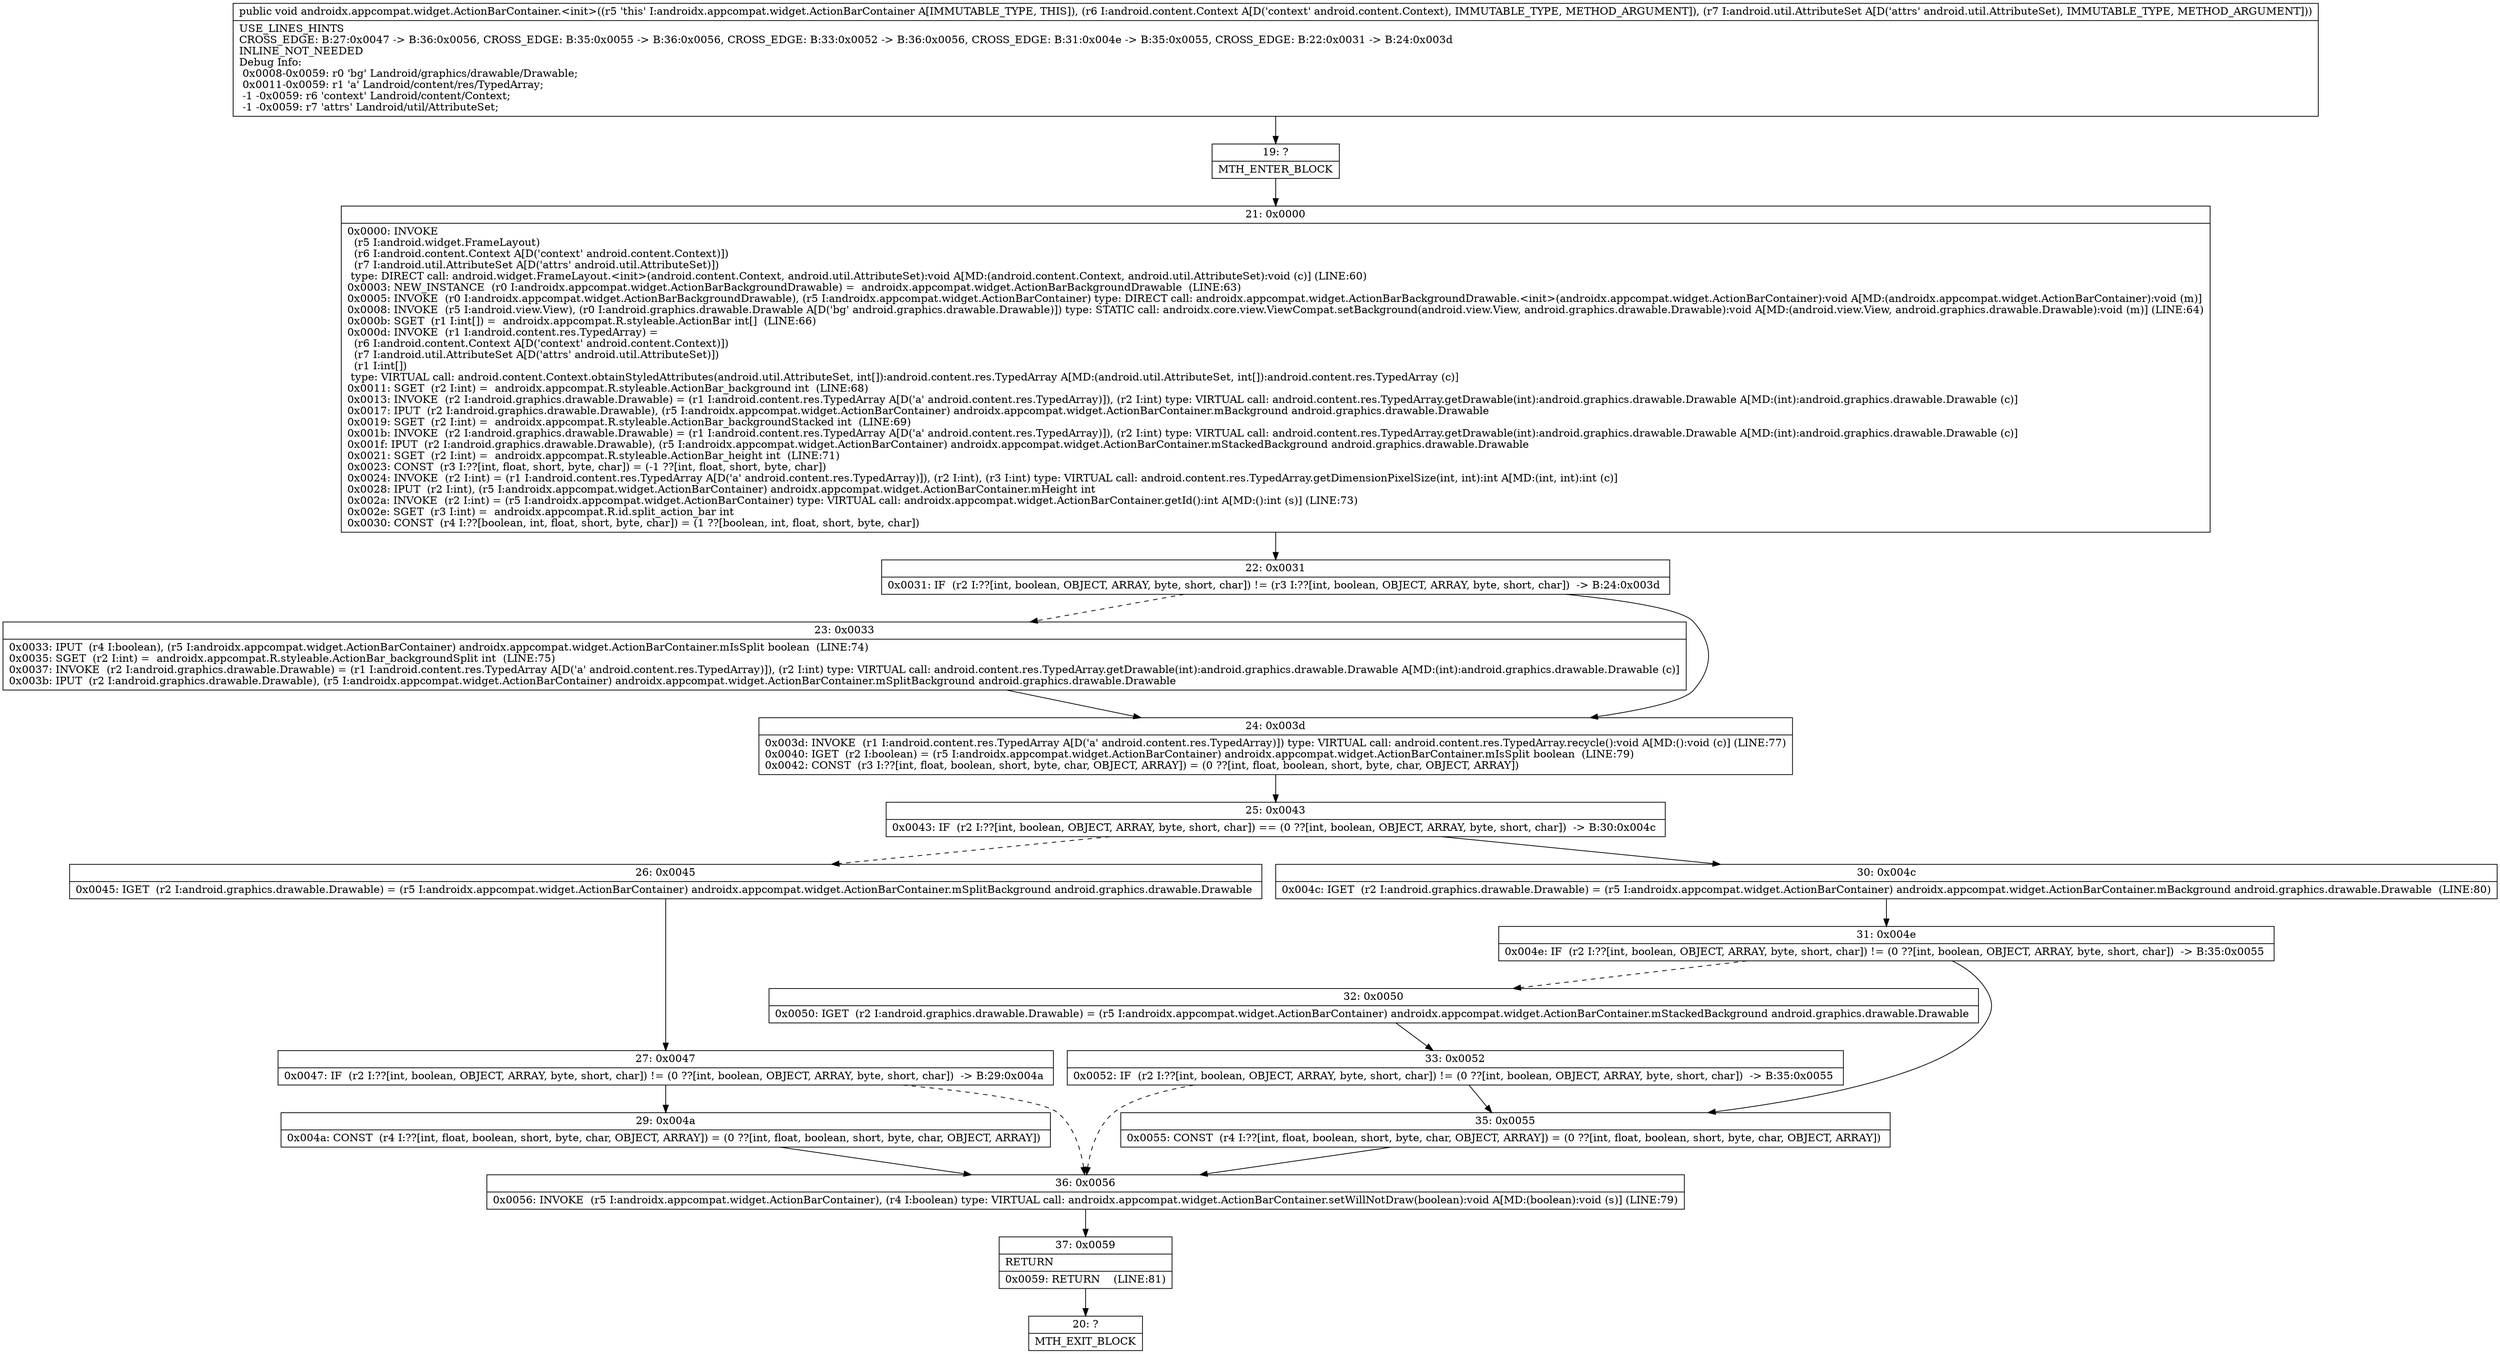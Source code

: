 digraph "CFG forandroidx.appcompat.widget.ActionBarContainer.\<init\>(Landroid\/content\/Context;Landroid\/util\/AttributeSet;)V" {
Node_19 [shape=record,label="{19\:\ ?|MTH_ENTER_BLOCK\l}"];
Node_21 [shape=record,label="{21\:\ 0x0000|0x0000: INVOKE  \l  (r5 I:android.widget.FrameLayout)\l  (r6 I:android.content.Context A[D('context' android.content.Context)])\l  (r7 I:android.util.AttributeSet A[D('attrs' android.util.AttributeSet)])\l type: DIRECT call: android.widget.FrameLayout.\<init\>(android.content.Context, android.util.AttributeSet):void A[MD:(android.content.Context, android.util.AttributeSet):void (c)] (LINE:60)\l0x0003: NEW_INSTANCE  (r0 I:androidx.appcompat.widget.ActionBarBackgroundDrawable) =  androidx.appcompat.widget.ActionBarBackgroundDrawable  (LINE:63)\l0x0005: INVOKE  (r0 I:androidx.appcompat.widget.ActionBarBackgroundDrawable), (r5 I:androidx.appcompat.widget.ActionBarContainer) type: DIRECT call: androidx.appcompat.widget.ActionBarBackgroundDrawable.\<init\>(androidx.appcompat.widget.ActionBarContainer):void A[MD:(androidx.appcompat.widget.ActionBarContainer):void (m)]\l0x0008: INVOKE  (r5 I:android.view.View), (r0 I:android.graphics.drawable.Drawable A[D('bg' android.graphics.drawable.Drawable)]) type: STATIC call: androidx.core.view.ViewCompat.setBackground(android.view.View, android.graphics.drawable.Drawable):void A[MD:(android.view.View, android.graphics.drawable.Drawable):void (m)] (LINE:64)\l0x000b: SGET  (r1 I:int[]) =  androidx.appcompat.R.styleable.ActionBar int[]  (LINE:66)\l0x000d: INVOKE  (r1 I:android.content.res.TypedArray) = \l  (r6 I:android.content.Context A[D('context' android.content.Context)])\l  (r7 I:android.util.AttributeSet A[D('attrs' android.util.AttributeSet)])\l  (r1 I:int[])\l type: VIRTUAL call: android.content.Context.obtainStyledAttributes(android.util.AttributeSet, int[]):android.content.res.TypedArray A[MD:(android.util.AttributeSet, int[]):android.content.res.TypedArray (c)]\l0x0011: SGET  (r2 I:int) =  androidx.appcompat.R.styleable.ActionBar_background int  (LINE:68)\l0x0013: INVOKE  (r2 I:android.graphics.drawable.Drawable) = (r1 I:android.content.res.TypedArray A[D('a' android.content.res.TypedArray)]), (r2 I:int) type: VIRTUAL call: android.content.res.TypedArray.getDrawable(int):android.graphics.drawable.Drawable A[MD:(int):android.graphics.drawable.Drawable (c)]\l0x0017: IPUT  (r2 I:android.graphics.drawable.Drawable), (r5 I:androidx.appcompat.widget.ActionBarContainer) androidx.appcompat.widget.ActionBarContainer.mBackground android.graphics.drawable.Drawable \l0x0019: SGET  (r2 I:int) =  androidx.appcompat.R.styleable.ActionBar_backgroundStacked int  (LINE:69)\l0x001b: INVOKE  (r2 I:android.graphics.drawable.Drawable) = (r1 I:android.content.res.TypedArray A[D('a' android.content.res.TypedArray)]), (r2 I:int) type: VIRTUAL call: android.content.res.TypedArray.getDrawable(int):android.graphics.drawable.Drawable A[MD:(int):android.graphics.drawable.Drawable (c)]\l0x001f: IPUT  (r2 I:android.graphics.drawable.Drawable), (r5 I:androidx.appcompat.widget.ActionBarContainer) androidx.appcompat.widget.ActionBarContainer.mStackedBackground android.graphics.drawable.Drawable \l0x0021: SGET  (r2 I:int) =  androidx.appcompat.R.styleable.ActionBar_height int  (LINE:71)\l0x0023: CONST  (r3 I:??[int, float, short, byte, char]) = (\-1 ??[int, float, short, byte, char]) \l0x0024: INVOKE  (r2 I:int) = (r1 I:android.content.res.TypedArray A[D('a' android.content.res.TypedArray)]), (r2 I:int), (r3 I:int) type: VIRTUAL call: android.content.res.TypedArray.getDimensionPixelSize(int, int):int A[MD:(int, int):int (c)]\l0x0028: IPUT  (r2 I:int), (r5 I:androidx.appcompat.widget.ActionBarContainer) androidx.appcompat.widget.ActionBarContainer.mHeight int \l0x002a: INVOKE  (r2 I:int) = (r5 I:androidx.appcompat.widget.ActionBarContainer) type: VIRTUAL call: androidx.appcompat.widget.ActionBarContainer.getId():int A[MD:():int (s)] (LINE:73)\l0x002e: SGET  (r3 I:int) =  androidx.appcompat.R.id.split_action_bar int \l0x0030: CONST  (r4 I:??[boolean, int, float, short, byte, char]) = (1 ??[boolean, int, float, short, byte, char]) \l}"];
Node_22 [shape=record,label="{22\:\ 0x0031|0x0031: IF  (r2 I:??[int, boolean, OBJECT, ARRAY, byte, short, char]) != (r3 I:??[int, boolean, OBJECT, ARRAY, byte, short, char])  \-\> B:24:0x003d \l}"];
Node_23 [shape=record,label="{23\:\ 0x0033|0x0033: IPUT  (r4 I:boolean), (r5 I:androidx.appcompat.widget.ActionBarContainer) androidx.appcompat.widget.ActionBarContainer.mIsSplit boolean  (LINE:74)\l0x0035: SGET  (r2 I:int) =  androidx.appcompat.R.styleable.ActionBar_backgroundSplit int  (LINE:75)\l0x0037: INVOKE  (r2 I:android.graphics.drawable.Drawable) = (r1 I:android.content.res.TypedArray A[D('a' android.content.res.TypedArray)]), (r2 I:int) type: VIRTUAL call: android.content.res.TypedArray.getDrawable(int):android.graphics.drawable.Drawable A[MD:(int):android.graphics.drawable.Drawable (c)]\l0x003b: IPUT  (r2 I:android.graphics.drawable.Drawable), (r5 I:androidx.appcompat.widget.ActionBarContainer) androidx.appcompat.widget.ActionBarContainer.mSplitBackground android.graphics.drawable.Drawable \l}"];
Node_24 [shape=record,label="{24\:\ 0x003d|0x003d: INVOKE  (r1 I:android.content.res.TypedArray A[D('a' android.content.res.TypedArray)]) type: VIRTUAL call: android.content.res.TypedArray.recycle():void A[MD:():void (c)] (LINE:77)\l0x0040: IGET  (r2 I:boolean) = (r5 I:androidx.appcompat.widget.ActionBarContainer) androidx.appcompat.widget.ActionBarContainer.mIsSplit boolean  (LINE:79)\l0x0042: CONST  (r3 I:??[int, float, boolean, short, byte, char, OBJECT, ARRAY]) = (0 ??[int, float, boolean, short, byte, char, OBJECT, ARRAY]) \l}"];
Node_25 [shape=record,label="{25\:\ 0x0043|0x0043: IF  (r2 I:??[int, boolean, OBJECT, ARRAY, byte, short, char]) == (0 ??[int, boolean, OBJECT, ARRAY, byte, short, char])  \-\> B:30:0x004c \l}"];
Node_26 [shape=record,label="{26\:\ 0x0045|0x0045: IGET  (r2 I:android.graphics.drawable.Drawable) = (r5 I:androidx.appcompat.widget.ActionBarContainer) androidx.appcompat.widget.ActionBarContainer.mSplitBackground android.graphics.drawable.Drawable \l}"];
Node_27 [shape=record,label="{27\:\ 0x0047|0x0047: IF  (r2 I:??[int, boolean, OBJECT, ARRAY, byte, short, char]) != (0 ??[int, boolean, OBJECT, ARRAY, byte, short, char])  \-\> B:29:0x004a \l}"];
Node_29 [shape=record,label="{29\:\ 0x004a|0x004a: CONST  (r4 I:??[int, float, boolean, short, byte, char, OBJECT, ARRAY]) = (0 ??[int, float, boolean, short, byte, char, OBJECT, ARRAY]) \l}"];
Node_36 [shape=record,label="{36\:\ 0x0056|0x0056: INVOKE  (r5 I:androidx.appcompat.widget.ActionBarContainer), (r4 I:boolean) type: VIRTUAL call: androidx.appcompat.widget.ActionBarContainer.setWillNotDraw(boolean):void A[MD:(boolean):void (s)] (LINE:79)\l}"];
Node_37 [shape=record,label="{37\:\ 0x0059|RETURN\l|0x0059: RETURN    (LINE:81)\l}"];
Node_20 [shape=record,label="{20\:\ ?|MTH_EXIT_BLOCK\l}"];
Node_30 [shape=record,label="{30\:\ 0x004c|0x004c: IGET  (r2 I:android.graphics.drawable.Drawable) = (r5 I:androidx.appcompat.widget.ActionBarContainer) androidx.appcompat.widget.ActionBarContainer.mBackground android.graphics.drawable.Drawable  (LINE:80)\l}"];
Node_31 [shape=record,label="{31\:\ 0x004e|0x004e: IF  (r2 I:??[int, boolean, OBJECT, ARRAY, byte, short, char]) != (0 ??[int, boolean, OBJECT, ARRAY, byte, short, char])  \-\> B:35:0x0055 \l}"];
Node_32 [shape=record,label="{32\:\ 0x0050|0x0050: IGET  (r2 I:android.graphics.drawable.Drawable) = (r5 I:androidx.appcompat.widget.ActionBarContainer) androidx.appcompat.widget.ActionBarContainer.mStackedBackground android.graphics.drawable.Drawable \l}"];
Node_33 [shape=record,label="{33\:\ 0x0052|0x0052: IF  (r2 I:??[int, boolean, OBJECT, ARRAY, byte, short, char]) != (0 ??[int, boolean, OBJECT, ARRAY, byte, short, char])  \-\> B:35:0x0055 \l}"];
Node_35 [shape=record,label="{35\:\ 0x0055|0x0055: CONST  (r4 I:??[int, float, boolean, short, byte, char, OBJECT, ARRAY]) = (0 ??[int, float, boolean, short, byte, char, OBJECT, ARRAY]) \l}"];
MethodNode[shape=record,label="{public void androidx.appcompat.widget.ActionBarContainer.\<init\>((r5 'this' I:androidx.appcompat.widget.ActionBarContainer A[IMMUTABLE_TYPE, THIS]), (r6 I:android.content.Context A[D('context' android.content.Context), IMMUTABLE_TYPE, METHOD_ARGUMENT]), (r7 I:android.util.AttributeSet A[D('attrs' android.util.AttributeSet), IMMUTABLE_TYPE, METHOD_ARGUMENT]))  | USE_LINES_HINTS\lCROSS_EDGE: B:27:0x0047 \-\> B:36:0x0056, CROSS_EDGE: B:35:0x0055 \-\> B:36:0x0056, CROSS_EDGE: B:33:0x0052 \-\> B:36:0x0056, CROSS_EDGE: B:31:0x004e \-\> B:35:0x0055, CROSS_EDGE: B:22:0x0031 \-\> B:24:0x003d\lINLINE_NOT_NEEDED\lDebug Info:\l  0x0008\-0x0059: r0 'bg' Landroid\/graphics\/drawable\/Drawable;\l  0x0011\-0x0059: r1 'a' Landroid\/content\/res\/TypedArray;\l  \-1 \-0x0059: r6 'context' Landroid\/content\/Context;\l  \-1 \-0x0059: r7 'attrs' Landroid\/util\/AttributeSet;\l}"];
MethodNode -> Node_19;Node_19 -> Node_21;
Node_21 -> Node_22;
Node_22 -> Node_23[style=dashed];
Node_22 -> Node_24;
Node_23 -> Node_24;
Node_24 -> Node_25;
Node_25 -> Node_26[style=dashed];
Node_25 -> Node_30;
Node_26 -> Node_27;
Node_27 -> Node_29;
Node_27 -> Node_36[style=dashed];
Node_29 -> Node_36;
Node_36 -> Node_37;
Node_37 -> Node_20;
Node_30 -> Node_31;
Node_31 -> Node_32[style=dashed];
Node_31 -> Node_35;
Node_32 -> Node_33;
Node_33 -> Node_35;
Node_33 -> Node_36[style=dashed];
Node_35 -> Node_36;
}

